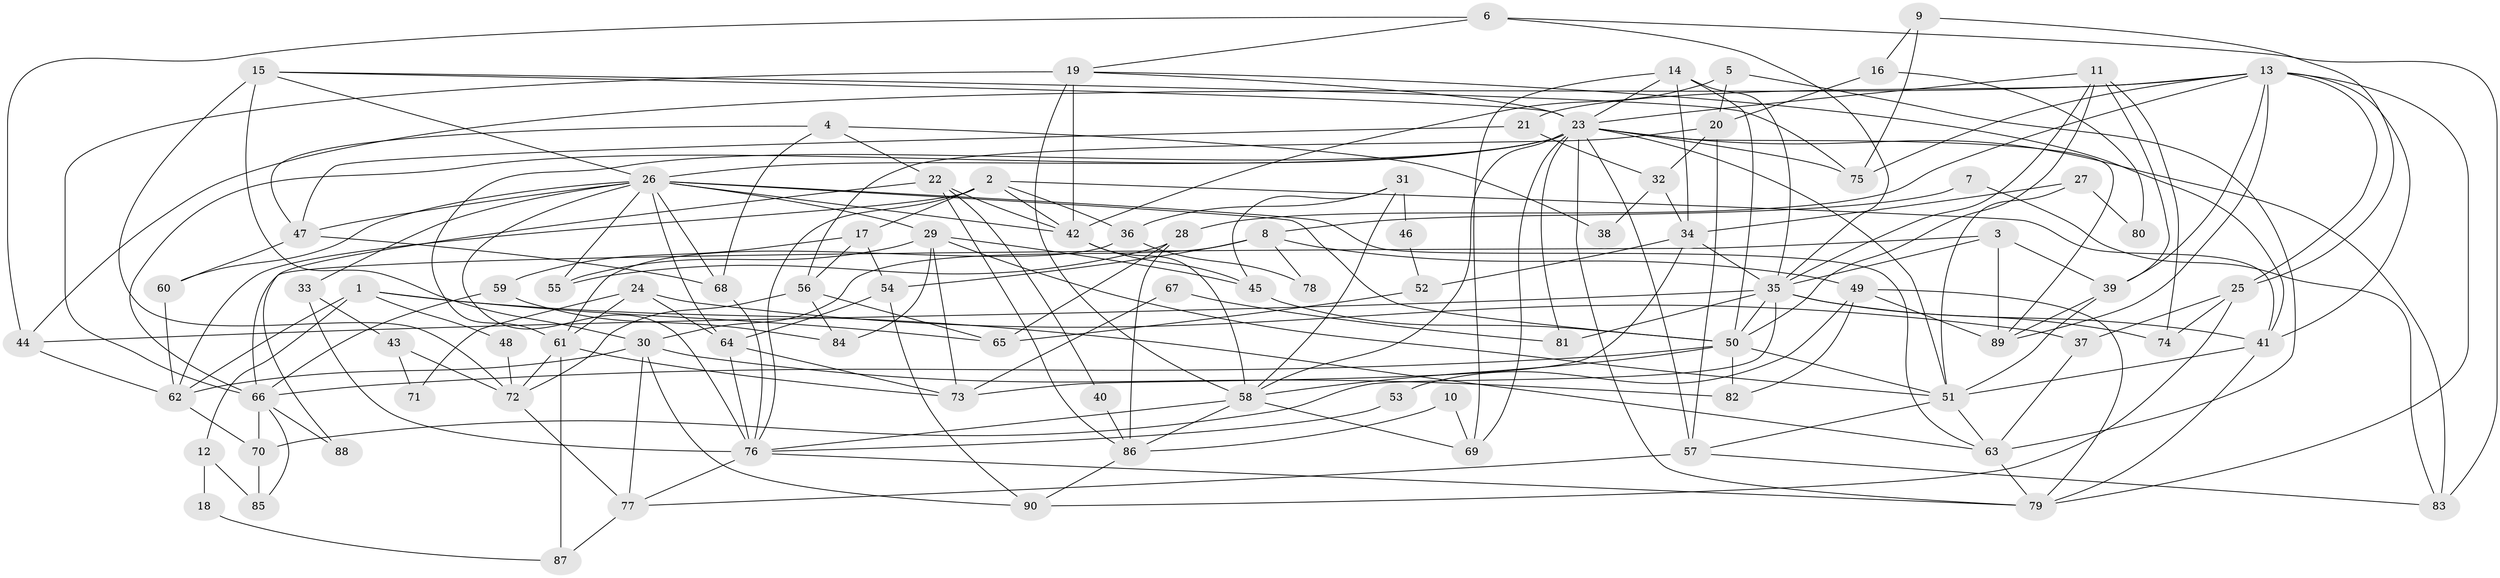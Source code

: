 // original degree distribution, {5: 0.20634920634920634, 4: 0.2857142857142857, 3: 0.2222222222222222, 2: 0.15079365079365079, 7: 0.031746031746031744, 6: 0.09523809523809523, 8: 0.007936507936507936}
// Generated by graph-tools (version 1.1) at 2025/51/03/04/25 22:51:01]
// undirected, 90 vertices, 207 edges
graph export_dot {
  node [color=gray90,style=filled];
  1;
  2;
  3;
  4;
  5;
  6;
  7;
  8;
  9;
  10;
  11;
  12;
  13;
  14;
  15;
  16;
  17;
  18;
  19;
  20;
  21;
  22;
  23;
  24;
  25;
  26;
  27;
  28;
  29;
  30;
  31;
  32;
  33;
  34;
  35;
  36;
  37;
  38;
  39;
  40;
  41;
  42;
  43;
  44;
  45;
  46;
  47;
  48;
  49;
  50;
  51;
  52;
  53;
  54;
  55;
  56;
  57;
  58;
  59;
  60;
  61;
  62;
  63;
  64;
  65;
  66;
  67;
  68;
  69;
  70;
  71;
  72;
  73;
  74;
  75;
  76;
  77;
  78;
  79;
  80;
  81;
  82;
  83;
  84;
  85;
  86;
  87;
  88;
  89;
  90;
  1 -- 12 [weight=1.0];
  1 -- 48 [weight=1.0];
  1 -- 62 [weight=1.0];
  1 -- 63 [weight=1.0];
  1 -- 65 [weight=1.0];
  2 -- 17 [weight=1.0];
  2 -- 36 [weight=1.0];
  2 -- 41 [weight=1.0];
  2 -- 42 [weight=1.0];
  2 -- 62 [weight=1.0];
  2 -- 76 [weight=1.0];
  3 -- 35 [weight=1.0];
  3 -- 39 [weight=1.0];
  3 -- 66 [weight=1.0];
  3 -- 89 [weight=1.0];
  4 -- 22 [weight=1.0];
  4 -- 38 [weight=1.0];
  4 -- 47 [weight=1.0];
  4 -- 68 [weight=1.0];
  5 -- 20 [weight=1.0];
  5 -- 42 [weight=1.0];
  5 -- 63 [weight=1.0];
  6 -- 19 [weight=1.0];
  6 -- 35 [weight=1.0];
  6 -- 44 [weight=1.0];
  6 -- 83 [weight=1.0];
  7 -- 8 [weight=1.0];
  7 -- 83 [weight=1.0];
  8 -- 30 [weight=1.0];
  8 -- 49 [weight=1.0];
  8 -- 54 [weight=1.0];
  8 -- 78 [weight=1.0];
  9 -- 16 [weight=1.0];
  9 -- 25 [weight=1.0];
  9 -- 75 [weight=1.0];
  10 -- 69 [weight=1.0];
  10 -- 86 [weight=1.0];
  11 -- 23 [weight=1.0];
  11 -- 35 [weight=1.0];
  11 -- 39 [weight=1.0];
  11 -- 50 [weight=1.0];
  11 -- 74 [weight=1.0];
  12 -- 18 [weight=1.0];
  12 -- 85 [weight=1.0];
  13 -- 21 [weight=1.0];
  13 -- 25 [weight=1.0];
  13 -- 28 [weight=1.0];
  13 -- 39 [weight=1.0];
  13 -- 41 [weight=1.0];
  13 -- 44 [weight=1.0];
  13 -- 75 [weight=1.0];
  13 -- 79 [weight=1.0];
  13 -- 89 [weight=1.0];
  14 -- 23 [weight=1.0];
  14 -- 34 [weight=1.0];
  14 -- 35 [weight=1.0];
  14 -- 50 [weight=2.0];
  14 -- 69 [weight=1.0];
  15 -- 23 [weight=1.0];
  15 -- 26 [weight=1.0];
  15 -- 30 [weight=1.0];
  15 -- 72 [weight=1.0];
  15 -- 75 [weight=1.0];
  16 -- 20 [weight=1.0];
  16 -- 80 [weight=1.0];
  17 -- 54 [weight=1.0];
  17 -- 56 [weight=1.0];
  17 -- 59 [weight=1.0];
  18 -- 87 [weight=1.0];
  19 -- 23 [weight=2.0];
  19 -- 41 [weight=1.0];
  19 -- 42 [weight=1.0];
  19 -- 58 [weight=2.0];
  19 -- 66 [weight=2.0];
  20 -- 32 [weight=1.0];
  20 -- 56 [weight=1.0];
  20 -- 57 [weight=1.0];
  21 -- 32 [weight=1.0];
  21 -- 47 [weight=1.0];
  22 -- 40 [weight=1.0];
  22 -- 42 [weight=1.0];
  22 -- 86 [weight=1.0];
  22 -- 88 [weight=1.0];
  23 -- 26 [weight=1.0];
  23 -- 51 [weight=1.0];
  23 -- 57 [weight=1.0];
  23 -- 58 [weight=1.0];
  23 -- 61 [weight=1.0];
  23 -- 66 [weight=1.0];
  23 -- 69 [weight=1.0];
  23 -- 75 [weight=1.0];
  23 -- 79 [weight=1.0];
  23 -- 81 [weight=1.0];
  23 -- 83 [weight=1.0];
  23 -- 89 [weight=1.0];
  24 -- 37 [weight=1.0];
  24 -- 61 [weight=1.0];
  24 -- 64 [weight=1.0];
  24 -- 71 [weight=1.0];
  25 -- 37 [weight=1.0];
  25 -- 74 [weight=1.0];
  25 -- 90 [weight=1.0];
  26 -- 29 [weight=1.0];
  26 -- 33 [weight=1.0];
  26 -- 42 [weight=1.0];
  26 -- 47 [weight=1.0];
  26 -- 50 [weight=1.0];
  26 -- 55 [weight=1.0];
  26 -- 60 [weight=1.0];
  26 -- 63 [weight=1.0];
  26 -- 64 [weight=1.0];
  26 -- 68 [weight=1.0];
  26 -- 76 [weight=2.0];
  27 -- 34 [weight=1.0];
  27 -- 51 [weight=1.0];
  27 -- 80 [weight=1.0];
  28 -- 55 [weight=1.0];
  28 -- 65 [weight=1.0];
  28 -- 86 [weight=1.0];
  29 -- 45 [weight=1.0];
  29 -- 51 [weight=1.0];
  29 -- 55 [weight=1.0];
  29 -- 73 [weight=1.0];
  29 -- 84 [weight=1.0];
  30 -- 62 [weight=1.0];
  30 -- 77 [weight=1.0];
  30 -- 82 [weight=1.0];
  30 -- 90 [weight=1.0];
  31 -- 36 [weight=1.0];
  31 -- 45 [weight=1.0];
  31 -- 46 [weight=1.0];
  31 -- 58 [weight=1.0];
  32 -- 34 [weight=1.0];
  32 -- 38 [weight=1.0];
  33 -- 43 [weight=1.0];
  33 -- 76 [weight=1.0];
  34 -- 35 [weight=1.0];
  34 -- 52 [weight=1.0];
  34 -- 73 [weight=1.0];
  35 -- 41 [weight=1.0];
  35 -- 44 [weight=1.0];
  35 -- 50 [weight=2.0];
  35 -- 70 [weight=2.0];
  35 -- 74 [weight=1.0];
  35 -- 81 [weight=1.0];
  36 -- 61 [weight=1.0];
  36 -- 78 [weight=1.0];
  37 -- 63 [weight=1.0];
  39 -- 51 [weight=1.0];
  39 -- 89 [weight=1.0];
  40 -- 86 [weight=1.0];
  41 -- 51 [weight=1.0];
  41 -- 79 [weight=1.0];
  42 -- 45 [weight=1.0];
  42 -- 58 [weight=1.0];
  43 -- 71 [weight=1.0];
  43 -- 72 [weight=1.0];
  44 -- 62 [weight=1.0];
  45 -- 50 [weight=1.0];
  46 -- 52 [weight=1.0];
  47 -- 60 [weight=1.0];
  47 -- 68 [weight=1.0];
  48 -- 72 [weight=1.0];
  49 -- 53 [weight=1.0];
  49 -- 79 [weight=1.0];
  49 -- 82 [weight=1.0];
  49 -- 89 [weight=1.0];
  50 -- 51 [weight=1.0];
  50 -- 58 [weight=1.0];
  50 -- 66 [weight=2.0];
  50 -- 82 [weight=1.0];
  51 -- 57 [weight=1.0];
  51 -- 63 [weight=1.0];
  52 -- 65 [weight=1.0];
  53 -- 76 [weight=1.0];
  54 -- 64 [weight=1.0];
  54 -- 90 [weight=1.0];
  56 -- 65 [weight=1.0];
  56 -- 72 [weight=1.0];
  56 -- 84 [weight=1.0];
  57 -- 77 [weight=1.0];
  57 -- 83 [weight=1.0];
  58 -- 69 [weight=1.0];
  58 -- 76 [weight=1.0];
  58 -- 86 [weight=1.0];
  59 -- 66 [weight=1.0];
  59 -- 84 [weight=1.0];
  60 -- 62 [weight=1.0];
  61 -- 72 [weight=1.0];
  61 -- 73 [weight=1.0];
  61 -- 87 [weight=1.0];
  62 -- 70 [weight=1.0];
  63 -- 79 [weight=1.0];
  64 -- 73 [weight=1.0];
  64 -- 76 [weight=1.0];
  66 -- 70 [weight=1.0];
  66 -- 85 [weight=1.0];
  66 -- 88 [weight=1.0];
  67 -- 73 [weight=1.0];
  67 -- 81 [weight=1.0];
  68 -- 76 [weight=1.0];
  70 -- 85 [weight=1.0];
  72 -- 77 [weight=1.0];
  76 -- 77 [weight=1.0];
  76 -- 79 [weight=1.0];
  77 -- 87 [weight=1.0];
  86 -- 90 [weight=1.0];
}

